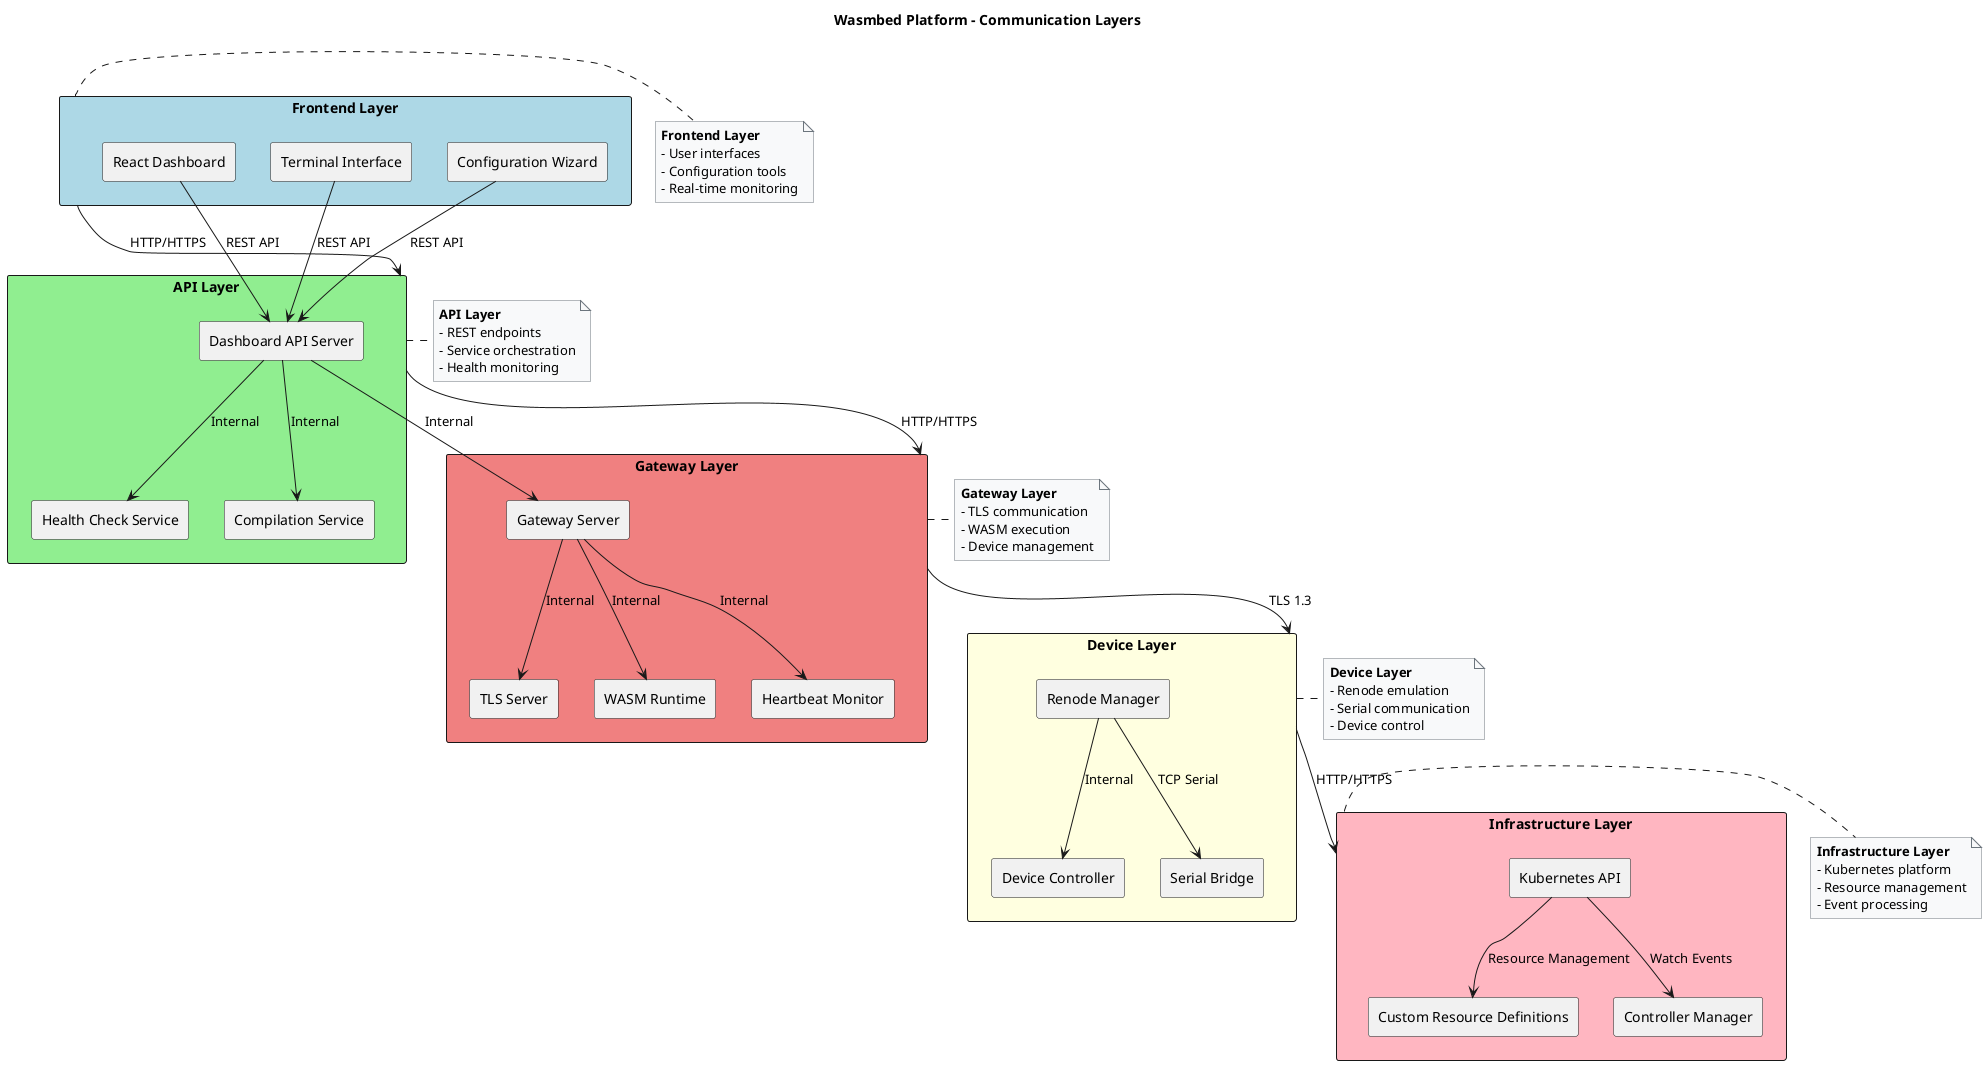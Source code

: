 ' SPDX-License-Identifier: CC-BY-4.0
' Copyright © 2025 Wasmbed contributors

@startuml
title Wasmbed Platform - Communication Layers

skinparam backgroundColor #FFFFFF
skinparam componentStyle rectangle
skinparam packageStyle rectangle
skinparam noteBackgroundColor #F8F9FA
skinparam noteBorderColor #6C757D
skinparam direction top to bottom

package "Frontend Layer" as Frontend #LightBlue {
    component [React Dashboard] as Dashboard
    component [Terminal Interface] as Terminal
    component [Configuration Wizard] as ConfigWiz
}

package "API Layer" as API #LightGreen {
    component [Dashboard API Server] as APIServer
    component [Health Check Service] as HealthCheck
    component [Compilation Service] as Compiler
}

package "Gateway Layer" as Gateway #LightCoral {
    component [Gateway Server] as GatewayServer
    component [TLS Server] as TLSServer
    component [WASM Runtime] as WASMRuntime
    component [Heartbeat Monitor] as Heartbeat
}

package "Device Layer" as Device #LightYellow {
    component [Renode Manager] as RenodeManager
    component [Serial Bridge] as SerialBridge
    component [Device Controller] as DeviceController
}

package "Infrastructure Layer" as Infra #LightPink {
    component [Kubernetes API] as K8SAPI
    component [Custom Resource Definitions] as CRDs
    component [Controller Manager] as ControllerMgr
}

' Layer Connections
Frontend --> API : HTTP/HTTPS
API --> Gateway : HTTP/HTTPS
Gateway --> Device : TLS 1.3
Device --> Infra : HTTP/HTTPS

' Internal Connections
Dashboard --> APIServer : REST API
Terminal --> APIServer : REST API
ConfigWiz --> APIServer : REST API

APIServer --> GatewayServer : Internal
APIServer --> HealthCheck : Internal
APIServer --> Compiler : Internal

GatewayServer --> TLSServer : Internal
GatewayServer --> WASMRuntime : Internal
GatewayServer --> Heartbeat : Internal

RenodeManager --> SerialBridge : TCP Serial
RenodeManager --> DeviceController : Internal

K8SAPI --> CRDs : Resource Management
K8SAPI --> ControllerMgr : Watch Events

note right of Frontend
  **Frontend Layer**
  - User interfaces
  - Configuration tools
  - Real-time monitoring
end note

note right of API
  **API Layer**
  - REST endpoints
  - Service orchestration
  - Health monitoring
end note

note right of Gateway
  **Gateway Layer**
  - TLS communication
  - WASM execution
  - Device management
end note

note right of Device
  **Device Layer**
  - Renode emulation
  - Serial communication
  - Device control
end note

note right of Infra
  **Infrastructure Layer**
  - Kubernetes platform
  - Resource management
  - Event processing
end note

@enduml
